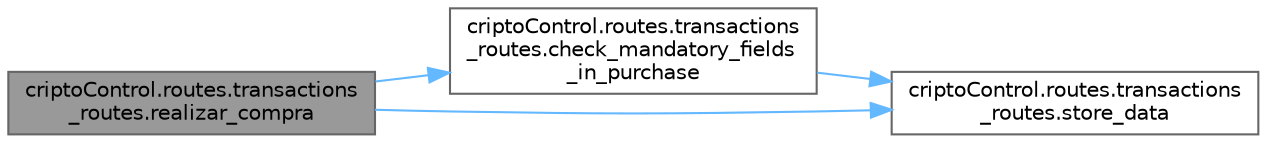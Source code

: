 digraph "criptoControl.routes.transactions_routes.realizar_compra"
{
 // LATEX_PDF_SIZE
  bgcolor="transparent";
  edge [fontname=Helvetica,fontsize=10,labelfontname=Helvetica,labelfontsize=10];
  node [fontname=Helvetica,fontsize=10,shape=box,height=0.2,width=0.4];
  rankdir="LR";
  Node1 [id="Node000001",label="criptoControl.routes.transactions\l_routes.realizar_compra",height=0.2,width=0.4,color="gray40", fillcolor="grey60", style="filled", fontcolor="black",tooltip=" "];
  Node1 -> Node2 [id="edge1_Node000001_Node000002",color="steelblue1",style="solid",tooltip=" "];
  Node2 [id="Node000002",label="criptoControl.routes.transactions\l_routes.check_mandatory_fields\l_in_purchase",height=0.2,width=0.4,color="grey40", fillcolor="white", style="filled",URL="$namespacecripto_control_1_1routes_1_1transactions__routes.html#a2065076de54c38452f6cf6c5bfa12789",tooltip=" "];
  Node2 -> Node3 [id="edge2_Node000002_Node000003",color="steelblue1",style="solid",tooltip=" "];
  Node3 [id="Node000003",label="criptoControl.routes.transactions\l_routes.store_data",height=0.2,width=0.4,color="grey40", fillcolor="white", style="filled",URL="$namespacecripto_control_1_1routes_1_1transactions__routes.html#ace539ad0b5b24d48f30bb8653e773e64",tooltip=" "];
  Node1 -> Node3 [id="edge3_Node000001_Node000003",color="steelblue1",style="solid",tooltip=" "];
}

